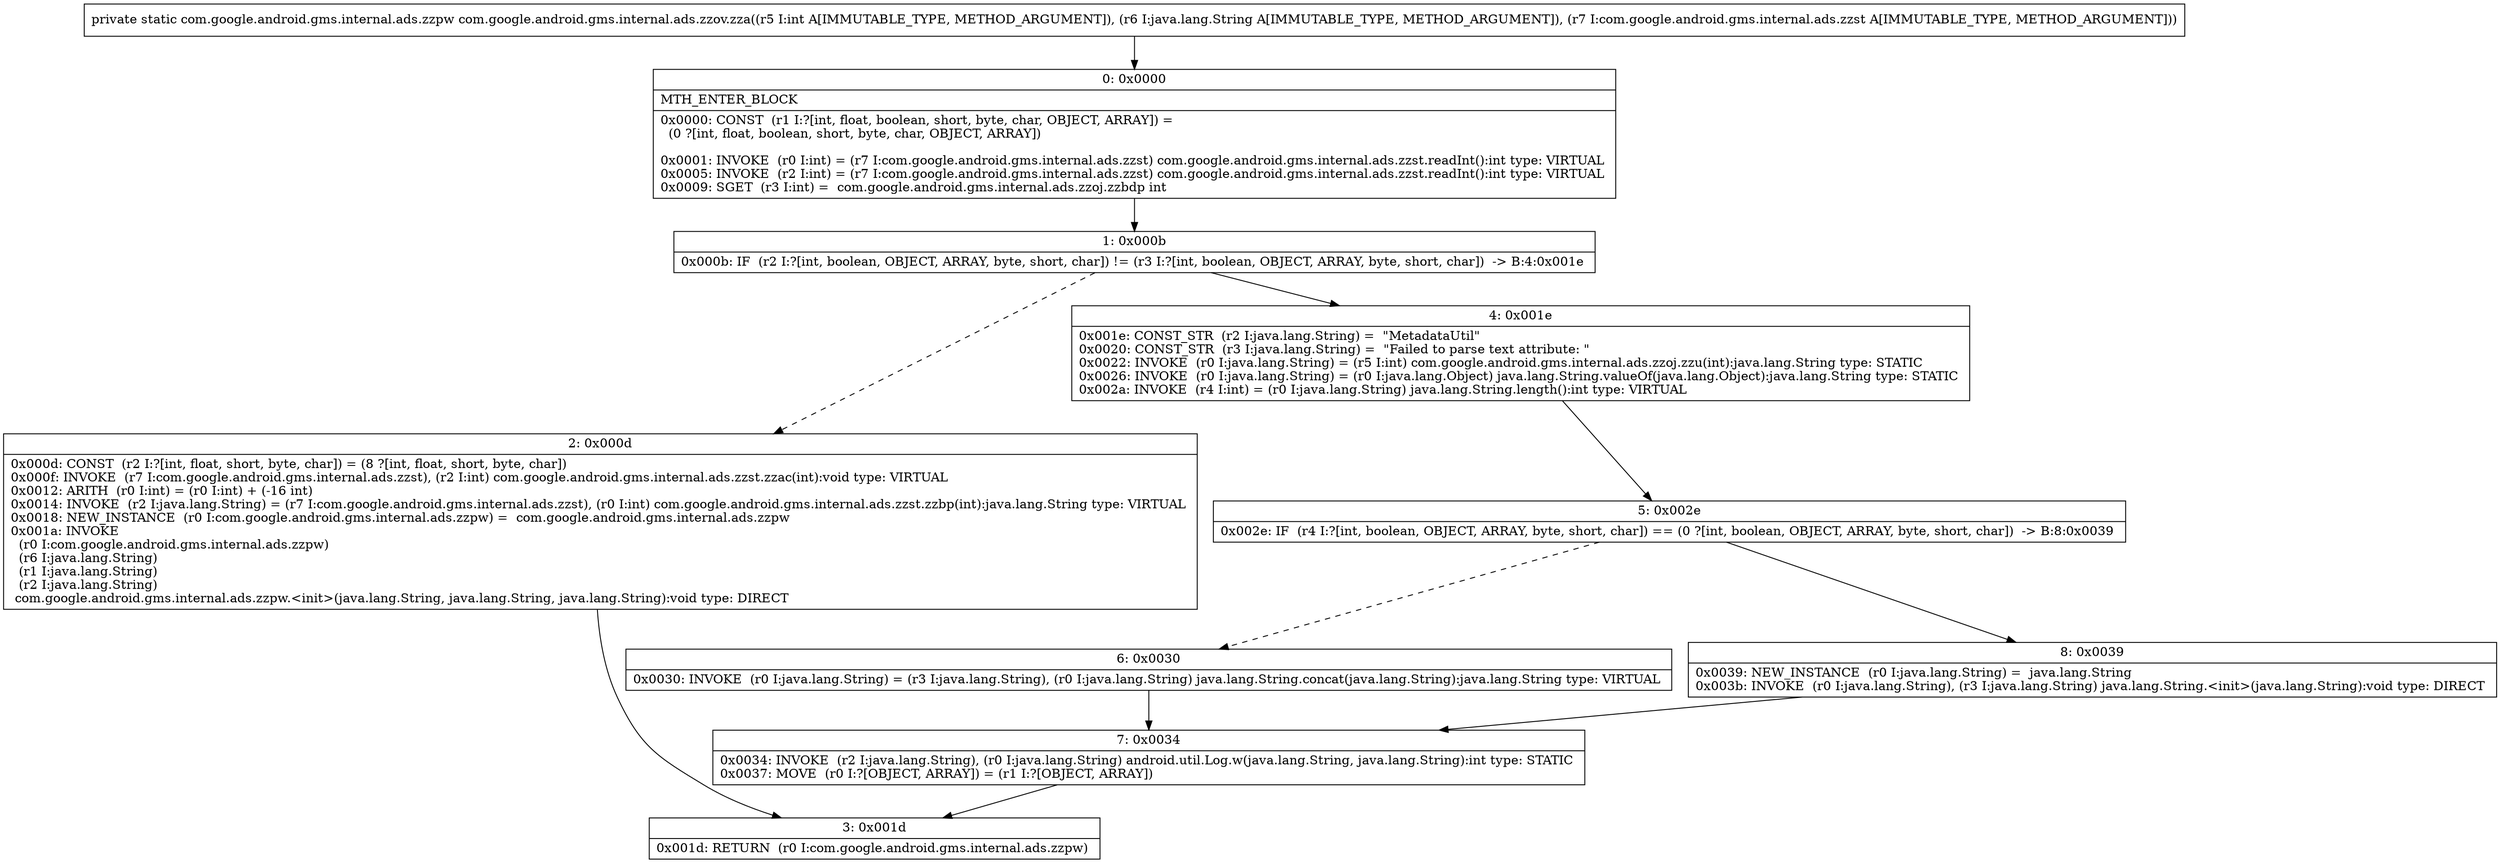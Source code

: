digraph "CFG forcom.google.android.gms.internal.ads.zzov.zza(ILjava\/lang\/String;Lcom\/google\/android\/gms\/internal\/ads\/zzst;)Lcom\/google\/android\/gms\/internal\/ads\/zzpw;" {
Node_0 [shape=record,label="{0\:\ 0x0000|MTH_ENTER_BLOCK\l|0x0000: CONST  (r1 I:?[int, float, boolean, short, byte, char, OBJECT, ARRAY]) = \l  (0 ?[int, float, boolean, short, byte, char, OBJECT, ARRAY])\l \l0x0001: INVOKE  (r0 I:int) = (r7 I:com.google.android.gms.internal.ads.zzst) com.google.android.gms.internal.ads.zzst.readInt():int type: VIRTUAL \l0x0005: INVOKE  (r2 I:int) = (r7 I:com.google.android.gms.internal.ads.zzst) com.google.android.gms.internal.ads.zzst.readInt():int type: VIRTUAL \l0x0009: SGET  (r3 I:int) =  com.google.android.gms.internal.ads.zzoj.zzbdp int \l}"];
Node_1 [shape=record,label="{1\:\ 0x000b|0x000b: IF  (r2 I:?[int, boolean, OBJECT, ARRAY, byte, short, char]) != (r3 I:?[int, boolean, OBJECT, ARRAY, byte, short, char])  \-\> B:4:0x001e \l}"];
Node_2 [shape=record,label="{2\:\ 0x000d|0x000d: CONST  (r2 I:?[int, float, short, byte, char]) = (8 ?[int, float, short, byte, char]) \l0x000f: INVOKE  (r7 I:com.google.android.gms.internal.ads.zzst), (r2 I:int) com.google.android.gms.internal.ads.zzst.zzac(int):void type: VIRTUAL \l0x0012: ARITH  (r0 I:int) = (r0 I:int) + (\-16 int) \l0x0014: INVOKE  (r2 I:java.lang.String) = (r7 I:com.google.android.gms.internal.ads.zzst), (r0 I:int) com.google.android.gms.internal.ads.zzst.zzbp(int):java.lang.String type: VIRTUAL \l0x0018: NEW_INSTANCE  (r0 I:com.google.android.gms.internal.ads.zzpw) =  com.google.android.gms.internal.ads.zzpw \l0x001a: INVOKE  \l  (r0 I:com.google.android.gms.internal.ads.zzpw)\l  (r6 I:java.lang.String)\l  (r1 I:java.lang.String)\l  (r2 I:java.lang.String)\l com.google.android.gms.internal.ads.zzpw.\<init\>(java.lang.String, java.lang.String, java.lang.String):void type: DIRECT \l}"];
Node_3 [shape=record,label="{3\:\ 0x001d|0x001d: RETURN  (r0 I:com.google.android.gms.internal.ads.zzpw) \l}"];
Node_4 [shape=record,label="{4\:\ 0x001e|0x001e: CONST_STR  (r2 I:java.lang.String) =  \"MetadataUtil\" \l0x0020: CONST_STR  (r3 I:java.lang.String) =  \"Failed to parse text attribute: \" \l0x0022: INVOKE  (r0 I:java.lang.String) = (r5 I:int) com.google.android.gms.internal.ads.zzoj.zzu(int):java.lang.String type: STATIC \l0x0026: INVOKE  (r0 I:java.lang.String) = (r0 I:java.lang.Object) java.lang.String.valueOf(java.lang.Object):java.lang.String type: STATIC \l0x002a: INVOKE  (r4 I:int) = (r0 I:java.lang.String) java.lang.String.length():int type: VIRTUAL \l}"];
Node_5 [shape=record,label="{5\:\ 0x002e|0x002e: IF  (r4 I:?[int, boolean, OBJECT, ARRAY, byte, short, char]) == (0 ?[int, boolean, OBJECT, ARRAY, byte, short, char])  \-\> B:8:0x0039 \l}"];
Node_6 [shape=record,label="{6\:\ 0x0030|0x0030: INVOKE  (r0 I:java.lang.String) = (r3 I:java.lang.String), (r0 I:java.lang.String) java.lang.String.concat(java.lang.String):java.lang.String type: VIRTUAL \l}"];
Node_7 [shape=record,label="{7\:\ 0x0034|0x0034: INVOKE  (r2 I:java.lang.String), (r0 I:java.lang.String) android.util.Log.w(java.lang.String, java.lang.String):int type: STATIC \l0x0037: MOVE  (r0 I:?[OBJECT, ARRAY]) = (r1 I:?[OBJECT, ARRAY]) \l}"];
Node_8 [shape=record,label="{8\:\ 0x0039|0x0039: NEW_INSTANCE  (r0 I:java.lang.String) =  java.lang.String \l0x003b: INVOKE  (r0 I:java.lang.String), (r3 I:java.lang.String) java.lang.String.\<init\>(java.lang.String):void type: DIRECT \l}"];
MethodNode[shape=record,label="{private static com.google.android.gms.internal.ads.zzpw com.google.android.gms.internal.ads.zzov.zza((r5 I:int A[IMMUTABLE_TYPE, METHOD_ARGUMENT]), (r6 I:java.lang.String A[IMMUTABLE_TYPE, METHOD_ARGUMENT]), (r7 I:com.google.android.gms.internal.ads.zzst A[IMMUTABLE_TYPE, METHOD_ARGUMENT])) }"];
MethodNode -> Node_0;
Node_0 -> Node_1;
Node_1 -> Node_2[style=dashed];
Node_1 -> Node_4;
Node_2 -> Node_3;
Node_4 -> Node_5;
Node_5 -> Node_6[style=dashed];
Node_5 -> Node_8;
Node_6 -> Node_7;
Node_7 -> Node_3;
Node_8 -> Node_7;
}

